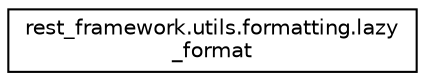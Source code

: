 digraph "Graphical Class Hierarchy"
{
 // LATEX_PDF_SIZE
  edge [fontname="Helvetica",fontsize="10",labelfontname="Helvetica",labelfontsize="10"];
  node [fontname="Helvetica",fontsize="10",shape=record];
  rankdir="LR";
  Node0 [label="rest_framework.utils.formatting.lazy\l_format",height=0.2,width=0.4,color="black", fillcolor="white", style="filled",URL="$classrest__framework_1_1utils_1_1formatting_1_1lazy__format.html",tooltip=" "];
}
